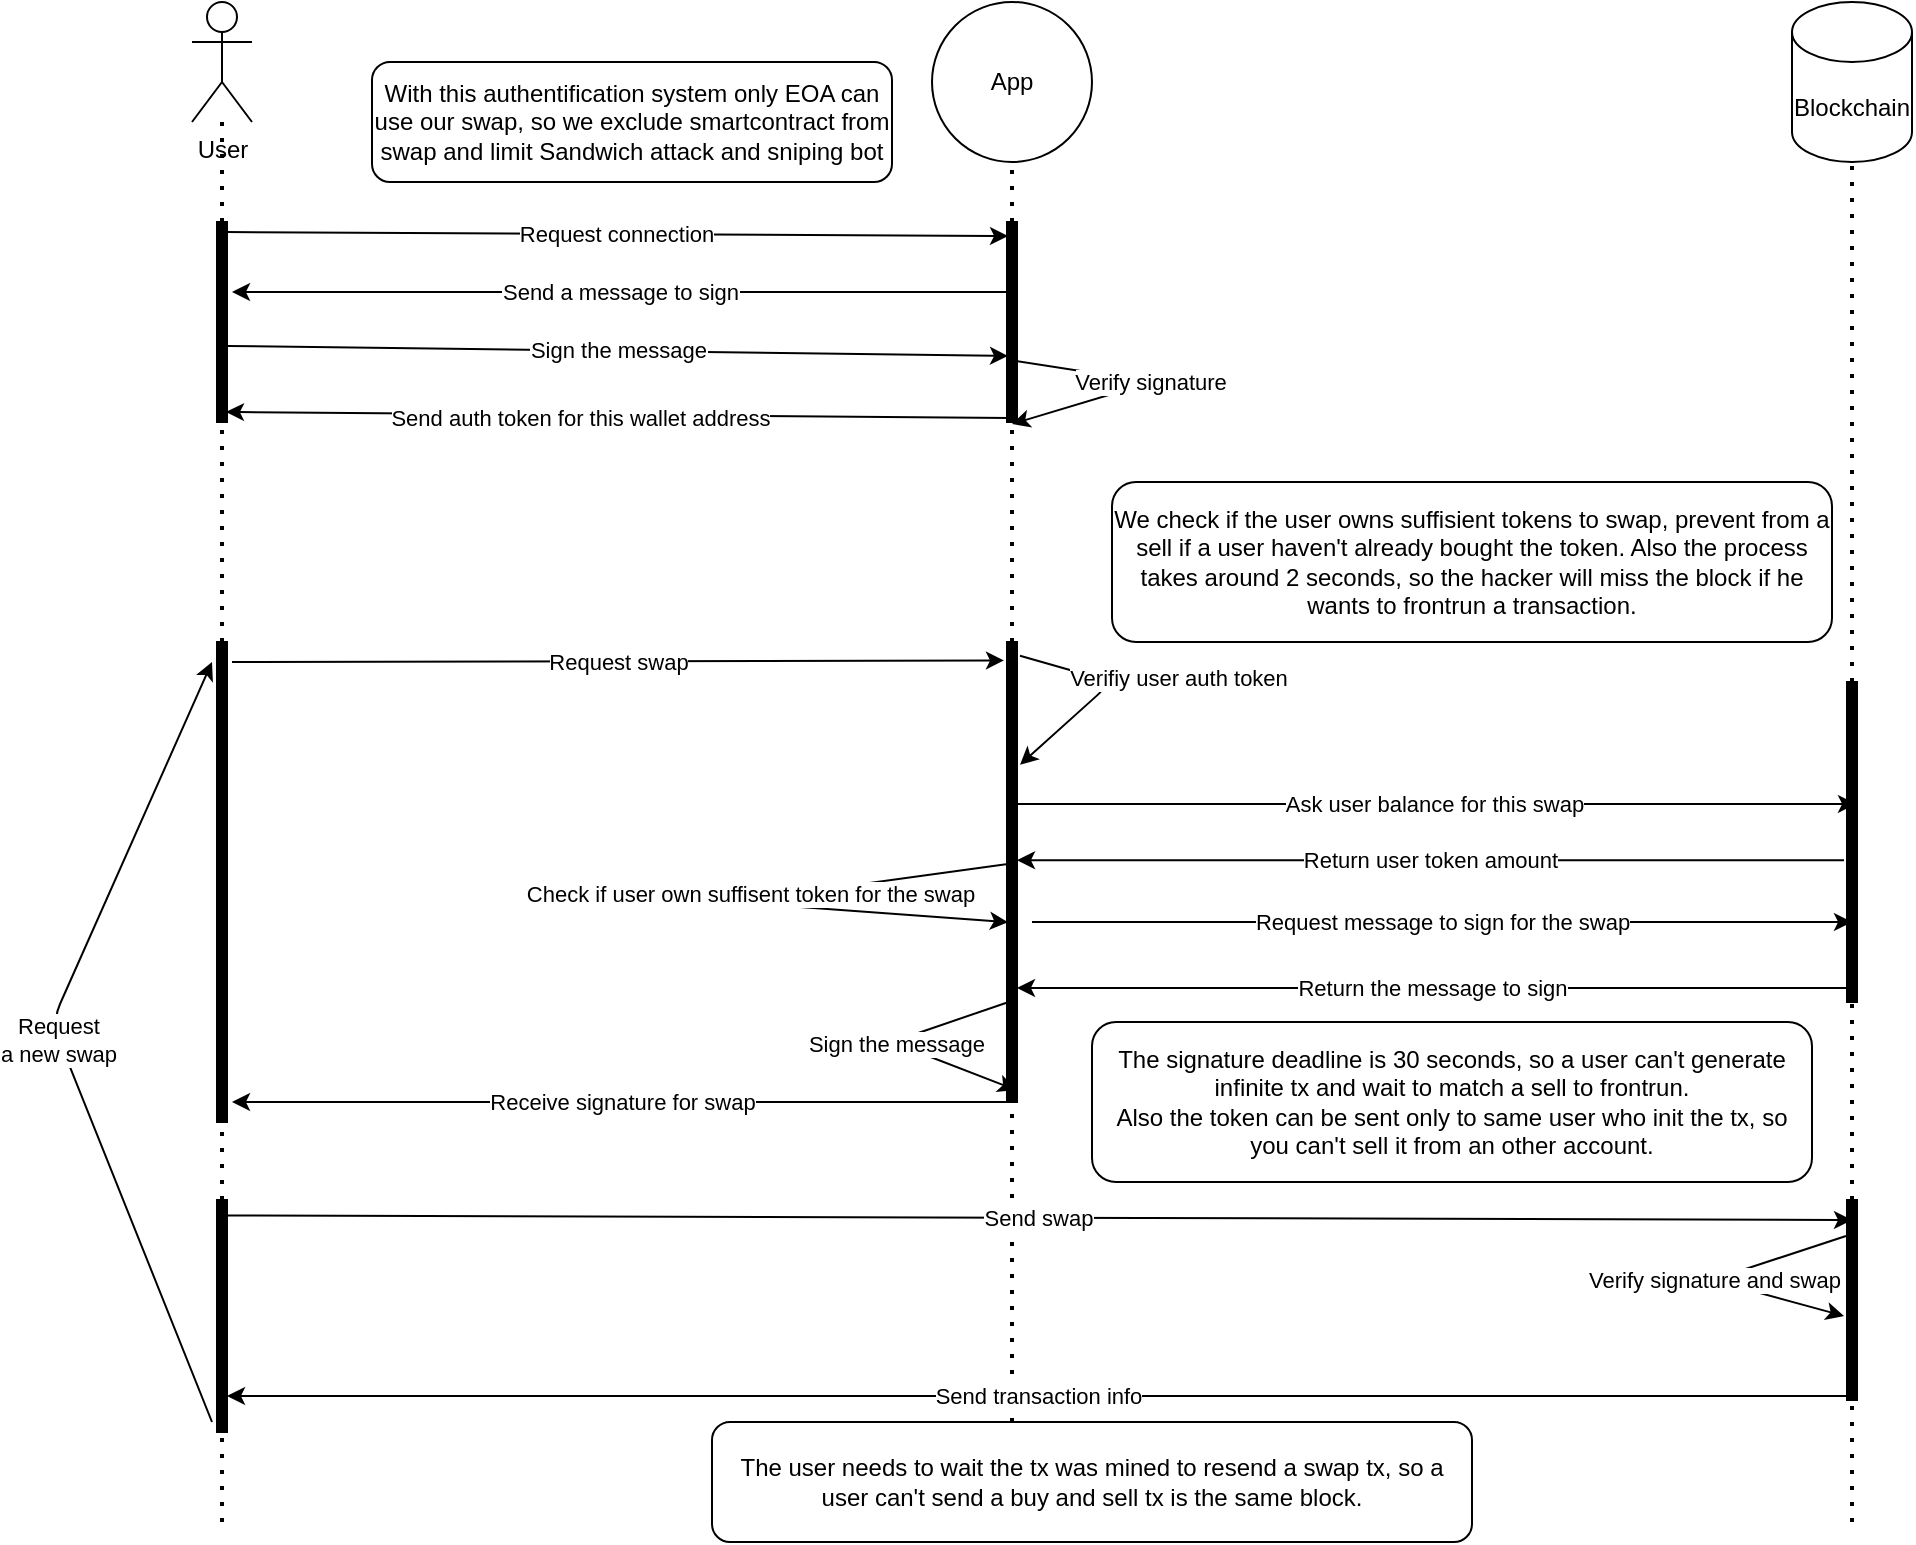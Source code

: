 <mxfile>
    <diagram id="mXiDD7I7b2WsDy2nTSHJ" name="Page-1">
        <mxGraphModel dx="1517" dy="498" grid="0" gridSize="10" guides="1" tooltips="1" connect="1" arrows="1" fold="1" page="1" pageScale="1" pageWidth="1169" pageHeight="827" math="0" shadow="0">
            <root>
                <mxCell id="0"/>
                <mxCell id="1" parent="0"/>
                <mxCell id="2" value="User" style="shape=umlActor;verticalLabelPosition=bottom;verticalAlign=top;html=1;outlineConnect=0;" parent="1" vertex="1">
                    <mxGeometry x="110" y="40" width="30" height="60" as="geometry"/>
                </mxCell>
                <mxCell id="7" value="" style="endArrow=none;dashed=1;html=1;dashPattern=1 3;strokeWidth=2;startArrow=none;" parent="1" source="12" target="2" edge="1">
                    <mxGeometry width="50" height="50" relative="1" as="geometry">
                        <mxPoint x="125" y="800" as="sourcePoint"/>
                        <mxPoint x="120" y="130" as="targetPoint"/>
                    </mxGeometry>
                </mxCell>
                <mxCell id="8" value="App" style="ellipse;whiteSpace=wrap;html=1;aspect=fixed;" parent="1" vertex="1">
                    <mxGeometry x="480" y="40" width="80" height="80" as="geometry"/>
                </mxCell>
                <mxCell id="9" value="Blockchain" style="shape=cylinder3;whiteSpace=wrap;html=1;boundedLbl=1;backgroundOutline=1;size=15;" parent="1" vertex="1">
                    <mxGeometry x="910" y="40" width="60" height="80" as="geometry"/>
                </mxCell>
                <mxCell id="10" value="" style="endArrow=none;dashed=1;html=1;dashPattern=1 3;strokeWidth=2;entryX=0.5;entryY=1;entryDx=0;entryDy=0;startArrow=none;" parent="1" source="14" target="8" edge="1">
                    <mxGeometry width="50" height="50" relative="1" as="geometry">
                        <mxPoint x="520" y="790" as="sourcePoint"/>
                        <mxPoint x="177" y="140" as="targetPoint"/>
                    </mxGeometry>
                </mxCell>
                <mxCell id="11" value="" style="endArrow=none;dashed=1;html=1;dashPattern=1 3;strokeWidth=2;entryX=0.5;entryY=1;entryDx=0;entryDy=0;entryPerimeter=0;startArrow=none;" parent="1" source="28" target="9" edge="1">
                    <mxGeometry width="50" height="50" relative="1" as="geometry">
                        <mxPoint x="940" y="800" as="sourcePoint"/>
                        <mxPoint x="530" y="130" as="targetPoint"/>
                    </mxGeometry>
                </mxCell>
                <mxCell id="13" value="" style="endArrow=none;dashed=1;html=1;dashPattern=1 3;strokeWidth=2;startArrow=none;" parent="1" source="24" target="12" edge="1">
                    <mxGeometry width="50" height="50" relative="1" as="geometry">
                        <mxPoint x="125" y="800" as="sourcePoint"/>
                        <mxPoint x="125" y="100" as="targetPoint"/>
                    </mxGeometry>
                </mxCell>
                <mxCell id="12" value="" style="html=1;points=[];perimeter=orthogonalPerimeter;fillColor=strokeColor;" parent="1" vertex="1">
                    <mxGeometry x="122.5" y="150" width="5" height="100" as="geometry"/>
                </mxCell>
                <mxCell id="15" value="" style="endArrow=none;dashed=1;html=1;dashPattern=1 3;strokeWidth=2;entryX=0.5;entryY=1;entryDx=0;entryDy=0;startArrow=none;" parent="1" source="26" target="14" edge="1">
                    <mxGeometry width="50" height="50" relative="1" as="geometry">
                        <mxPoint x="520" y="790" as="sourcePoint"/>
                        <mxPoint x="520" y="120" as="targetPoint"/>
                    </mxGeometry>
                </mxCell>
                <mxCell id="14" value="" style="html=1;points=[];perimeter=orthogonalPerimeter;fillColor=strokeColor;" parent="1" vertex="1">
                    <mxGeometry x="517.5" y="150" width="5" height="100" as="geometry"/>
                </mxCell>
                <mxCell id="16" value="Request connection" style="endArrow=classic;html=1;exitX=0.9;exitY=0.05;exitDx=0;exitDy=0;exitPerimeter=0;entryX=0.1;entryY=0.07;entryDx=0;entryDy=0;entryPerimeter=0;" parent="1" source="12" target="14" edge="1">
                    <mxGeometry width="50" height="50" relative="1" as="geometry">
                        <mxPoint x="850" y="340" as="sourcePoint"/>
                        <mxPoint x="900" y="290" as="targetPoint"/>
                    </mxGeometry>
                </mxCell>
                <mxCell id="17" value="Send a message to sign" style="endArrow=classic;html=1;exitX=-0.1;exitY=0.35;exitDx=0;exitDy=0;exitPerimeter=0;" parent="1" source="14" edge="1">
                    <mxGeometry width="50" height="50" relative="1" as="geometry">
                        <mxPoint x="850" y="370" as="sourcePoint"/>
                        <mxPoint x="130" y="185" as="targetPoint"/>
                    </mxGeometry>
                </mxCell>
                <mxCell id="18" value="Sign the message" style="endArrow=classic;html=1;exitX=1.1;exitY=0.62;exitDx=0;exitDy=0;exitPerimeter=0;entryX=0.1;entryY=0.67;entryDx=0;entryDy=0;entryPerimeter=0;" parent="1" source="12" target="14" edge="1">
                    <mxGeometry width="50" height="50" relative="1" as="geometry">
                        <mxPoint x="137" y="165" as="sourcePoint"/>
                        <mxPoint x="510" y="210" as="targetPoint"/>
                        <Array as="points"/>
                    </mxGeometry>
                </mxCell>
                <mxCell id="19" value="" style="endArrow=classic;html=1;exitX=0.3;exitY=0.98;exitDx=0;exitDy=0;exitPerimeter=0;entryX=0.9;entryY=0.95;entryDx=0;entryDy=0;entryPerimeter=0;" parent="1" source="14" target="12" edge="1">
                    <mxGeometry width="50" height="50" relative="1" as="geometry">
                        <mxPoint x="850" y="380" as="sourcePoint"/>
                        <mxPoint x="900" y="330" as="targetPoint"/>
                    </mxGeometry>
                </mxCell>
                <mxCell id="22" value="Send auth token for this wallet address" style="edgeLabel;html=1;align=center;verticalAlign=middle;resizable=0;points=[];" parent="19" vertex="1" connectable="0">
                    <mxGeometry x="0.097" y="1" relative="1" as="geometry">
                        <mxPoint as="offset"/>
                    </mxGeometry>
                </mxCell>
                <mxCell id="23" value="With this authentification system only EOA can use our swap, so we exclude smartcontract from swap and limit Sandwich attack and sniping bot" style="rounded=1;whiteSpace=wrap;html=1;" parent="1" vertex="1">
                    <mxGeometry x="200" y="70" width="260" height="60" as="geometry"/>
                </mxCell>
                <mxCell id="25" value="" style="endArrow=none;dashed=1;html=1;dashPattern=1 3;strokeWidth=2;startArrow=none;" parent="1" source="50" target="24" edge="1">
                    <mxGeometry width="50" height="50" relative="1" as="geometry">
                        <mxPoint x="125" y="800" as="sourcePoint"/>
                        <mxPoint x="125" y="250" as="targetPoint"/>
                    </mxGeometry>
                </mxCell>
                <mxCell id="24" value="" style="html=1;points=[];perimeter=orthogonalPerimeter;fillColor=strokeColor;" parent="1" vertex="1">
                    <mxGeometry x="122.5" y="360" width="5" height="240" as="geometry"/>
                </mxCell>
                <mxCell id="27" value="" style="endArrow=none;dashed=1;html=1;dashPattern=1 3;strokeWidth=2;entryX=0.5;entryY=1;entryDx=0;entryDy=0;" parent="1" target="26" edge="1">
                    <mxGeometry width="50" height="50" relative="1" as="geometry">
                        <mxPoint x="520" y="790" as="sourcePoint"/>
                        <mxPoint x="520" y="250" as="targetPoint"/>
                    </mxGeometry>
                </mxCell>
                <mxCell id="26" value="" style="html=1;points=[];perimeter=orthogonalPerimeter;fillColor=strokeColor;" parent="1" vertex="1">
                    <mxGeometry x="517.5" y="360" width="5" height="230" as="geometry"/>
                </mxCell>
                <mxCell id="29" value="" style="endArrow=none;dashed=1;html=1;dashPattern=1 3;strokeWidth=2;entryX=0.5;entryY=1;entryDx=0;entryDy=0;entryPerimeter=0;startArrow=none;" parent="1" source="48" target="28" edge="1">
                    <mxGeometry width="50" height="50" relative="1" as="geometry">
                        <mxPoint x="940" y="800" as="sourcePoint"/>
                        <mxPoint x="940" y="120" as="targetPoint"/>
                    </mxGeometry>
                </mxCell>
                <mxCell id="28" value="" style="html=1;points=[];perimeter=orthogonalPerimeter;fillColor=strokeColor;" parent="1" vertex="1">
                    <mxGeometry x="937.5" y="380" width="5" height="160" as="geometry"/>
                </mxCell>
                <mxCell id="33" value="Verify signature" style="endArrow=classic;html=1;exitX=0.3;exitY=0.69;exitDx=0;exitDy=0;exitPerimeter=0;entryX=0.5;entryY=1.01;entryDx=0;entryDy=0;entryPerimeter=0;" parent="1" source="14" target="14" edge="1">
                    <mxGeometry width="50" height="50" relative="1" as="geometry">
                        <mxPoint x="850" y="460" as="sourcePoint"/>
                        <mxPoint x="900" y="410" as="targetPoint"/>
                        <Array as="points">
                            <mxPoint x="590" y="230"/>
                        </Array>
                    </mxGeometry>
                </mxCell>
                <mxCell id="34" value="Verifiy user auth token" style="endArrow=classic;html=1;exitX=1.3;exitY=0.03;exitDx=0;exitDy=0;exitPerimeter=0;entryX=1.3;entryY=0.267;entryDx=0;entryDy=0;entryPerimeter=0;" parent="1" source="26" target="26" edge="1">
                    <mxGeometry x="-0.017" y="30" width="50" height="50" relative="1" as="geometry">
                        <mxPoint x="850" y="460" as="sourcePoint"/>
                        <mxPoint x="900" y="410" as="targetPoint"/>
                        <Array as="points">
                            <mxPoint x="570" y="380"/>
                        </Array>
                        <mxPoint x="18" y="-28" as="offset"/>
                    </mxGeometry>
                </mxCell>
                <mxCell id="35" value="Request swap" style="endArrow=classic;html=1;entryX=-0.3;entryY=0.04;entryDx=0;entryDy=0;entryPerimeter=0;" parent="1" target="26" edge="1">
                    <mxGeometry width="50" height="50" relative="1" as="geometry">
                        <mxPoint x="130" y="370" as="sourcePoint"/>
                        <mxPoint x="900" y="410" as="targetPoint"/>
                    </mxGeometry>
                </mxCell>
                <mxCell id="36" value="" style="endArrow=classic;html=1;entryX=0.1;entryY=0.609;entryDx=0;entryDy=0;entryPerimeter=0;exitX=-0.1;exitY=0.483;exitDx=0;exitDy=0;exitPerimeter=0;" parent="1" source="26" target="26" edge="1">
                    <mxGeometry width="50" height="50" relative="1" as="geometry">
                        <mxPoint x="850" y="460" as="sourcePoint"/>
                        <mxPoint x="900" y="410" as="targetPoint"/>
                        <Array as="points">
                            <mxPoint x="380" y="490"/>
                        </Array>
                    </mxGeometry>
                </mxCell>
                <mxCell id="37" value="Check if user own suffisent token for the swap" style="edgeLabel;html=1;align=center;verticalAlign=middle;resizable=0;points=[];" parent="36" vertex="1" connectable="0">
                    <mxGeometry x="-0.059" y="-3" relative="1" as="geometry">
                        <mxPoint x="1" as="offset"/>
                    </mxGeometry>
                </mxCell>
                <mxCell id="42" value="Return user token amount" style="endArrow=classic;html=1;exitX=-0.3;exitY=0.557;exitDx=0;exitDy=0;exitPerimeter=0;" parent="1" source="28" target="26" edge="1">
                    <mxGeometry width="50" height="50" relative="1" as="geometry">
                        <mxPoint x="850" y="460" as="sourcePoint"/>
                        <mxPoint x="900" y="410" as="targetPoint"/>
                    </mxGeometry>
                </mxCell>
                <mxCell id="43" value="Request message to sign for the swap" style="endArrow=classic;html=1;" parent="1" edge="1">
                    <mxGeometry width="50" height="50" relative="1" as="geometry">
                        <mxPoint x="530" y="500" as="sourcePoint"/>
                        <mxPoint x="940" y="500" as="targetPoint"/>
                    </mxGeometry>
                </mxCell>
                <mxCell id="44" value="Return the message to sign" style="endArrow=classic;html=1;exitX=0.1;exitY=0.956;exitDx=0;exitDy=0;exitPerimeter=0;" parent="1" source="28" target="26" edge="1">
                    <mxGeometry width="50" height="50" relative="1" as="geometry">
                        <mxPoint x="850" y="460" as="sourcePoint"/>
                        <mxPoint x="900" y="410" as="targetPoint"/>
                    </mxGeometry>
                </mxCell>
                <mxCell id="46" value="Sign the message" style="endArrow=classic;html=1;exitX=0.1;exitY=0.783;exitDx=0;exitDy=0;exitPerimeter=0;entryX=0.9;entryY=0.974;entryDx=0;entryDy=0;entryPerimeter=0;" parent="1" source="26" target="26" edge="1">
                    <mxGeometry width="50" height="50" relative="1" as="geometry">
                        <mxPoint x="850" y="460" as="sourcePoint"/>
                        <mxPoint x="900" y="410" as="targetPoint"/>
                        <Array as="points">
                            <mxPoint x="460" y="560"/>
                        </Array>
                    </mxGeometry>
                </mxCell>
                <mxCell id="47" value="Receive signature for swap" style="endArrow=classic;html=1;exitX=0.5;exitY=1;exitDx=0;exitDy=0;exitPerimeter=0;" parent="1" source="26" edge="1">
                    <mxGeometry width="50" height="50" relative="1" as="geometry">
                        <mxPoint x="850" y="460" as="sourcePoint"/>
                        <mxPoint x="130" y="590" as="targetPoint"/>
                        <mxPoint as="offset"/>
                    </mxGeometry>
                </mxCell>
                <mxCell id="49" value="" style="endArrow=none;dashed=1;html=1;dashPattern=1 3;strokeWidth=2;entryX=0.5;entryY=1;entryDx=0;entryDy=0;entryPerimeter=0;" parent="1" target="48" edge="1">
                    <mxGeometry width="50" height="50" relative="1" as="geometry">
                        <mxPoint x="940" y="800" as="sourcePoint"/>
                        <mxPoint x="940" y="540" as="targetPoint"/>
                    </mxGeometry>
                </mxCell>
                <mxCell id="48" value="" style="html=1;points=[];perimeter=orthogonalPerimeter;fillColor=strokeColor;" parent="1" vertex="1">
                    <mxGeometry x="937.5" y="639" width="5" height="100" as="geometry"/>
                </mxCell>
                <mxCell id="51" value="" style="endArrow=none;dashed=1;html=1;dashPattern=1 3;strokeWidth=2;" parent="1" target="50" edge="1">
                    <mxGeometry width="50" height="50" relative="1" as="geometry">
                        <mxPoint x="125" y="800" as="sourcePoint"/>
                        <mxPoint x="125" y="600" as="targetPoint"/>
                    </mxGeometry>
                </mxCell>
                <mxCell id="50" value="" style="html=1;points=[];perimeter=orthogonalPerimeter;fillColor=strokeColor;" parent="1" vertex="1">
                    <mxGeometry x="122.5" y="639" width="5" height="116" as="geometry"/>
                </mxCell>
                <mxCell id="52" value="Send swap" style="endArrow=classic;html=1;exitX=0.9;exitY=0.07;exitDx=0;exitDy=0;exitPerimeter=0;" parent="1" edge="1">
                    <mxGeometry width="50" height="50" relative="1" as="geometry">
                        <mxPoint x="127" y="646.7" as="sourcePoint"/>
                        <mxPoint x="940" y="649" as="targetPoint"/>
                    </mxGeometry>
                </mxCell>
                <mxCell id="53" value="Verify signature and swap" style="endArrow=classic;html=1;entryX=-0.3;entryY=0.58;entryDx=0;entryDy=0;entryPerimeter=0;exitX=-0.1;exitY=0.18;exitDx=0;exitDy=0;exitPerimeter=0;" parent="1" source="48" target="48" edge="1">
                    <mxGeometry width="50" height="50" relative="1" as="geometry">
                        <mxPoint x="850" y="479" as="sourcePoint"/>
                        <mxPoint x="900" y="429" as="targetPoint"/>
                        <Array as="points">
                            <mxPoint x="870" y="679"/>
                        </Array>
                    </mxGeometry>
                </mxCell>
                <mxCell id="54" value="Send transaction info" style="endArrow=classic;html=1;exitX=0.3;exitY=0.98;exitDx=0;exitDy=0;exitPerimeter=0;" parent="1" source="48" edge="1">
                    <mxGeometry width="50" height="50" relative="1" as="geometry">
                        <mxPoint x="850" y="479" as="sourcePoint"/>
                        <mxPoint x="127.5" y="737" as="targetPoint"/>
                    </mxGeometry>
                </mxCell>
                <mxCell id="55" value="Request&lt;br&gt;a new swap" style="endArrow=classic;html=1;" parent="1" edge="1">
                    <mxGeometry width="50" height="50" relative="1" as="geometry">
                        <mxPoint x="120" y="750" as="sourcePoint"/>
                        <mxPoint x="120" y="370" as="targetPoint"/>
                        <Array as="points">
                            <mxPoint x="40" y="550"/>
                        </Array>
                    </mxGeometry>
                </mxCell>
                <mxCell id="56" value="Ask user balance for this swap" style="endArrow=classic;html=1;entryX=0.9;entryY=0.381;entryDx=0;entryDy=0;entryPerimeter=0;" parent="1" target="28" edge="1">
                    <mxGeometry width="50" height="50" relative="1" as="geometry">
                        <mxPoint x="520" y="441" as="sourcePoint"/>
                        <mxPoint x="440" y="410" as="targetPoint"/>
                    </mxGeometry>
                </mxCell>
                <mxCell id="57" value="The signature deadline is 30 seconds, so a user can't generate infinite tx and wait to match a sell to frontrun.&lt;br&gt;Also the token can be sent only to same user who init the tx, so you can't sell it from an other account." style="rounded=1;whiteSpace=wrap;html=1;" parent="1" vertex="1">
                    <mxGeometry x="560" y="550" width="360" height="80" as="geometry"/>
                </mxCell>
                <mxCell id="58" value="The user needs to wait the tx was mined to resend a swap tx, so a user can't send a buy and sell tx is the same block." style="rounded=1;whiteSpace=wrap;html=1;" parent="1" vertex="1">
                    <mxGeometry x="370" y="750" width="380" height="60" as="geometry"/>
                </mxCell>
                <mxCell id="59" value="We check if the user owns suffisient tokens to swap, prevent from a sell if a user haven't already bought the token. Also the process takes around 2 seconds, so the hacker will miss the block if he wants to frontrun a transaction." style="rounded=1;whiteSpace=wrap;html=1;" parent="1" vertex="1">
                    <mxGeometry x="570" y="280" width="360" height="80" as="geometry"/>
                </mxCell>
            </root>
        </mxGraphModel>
    </diagram>
</mxfile>